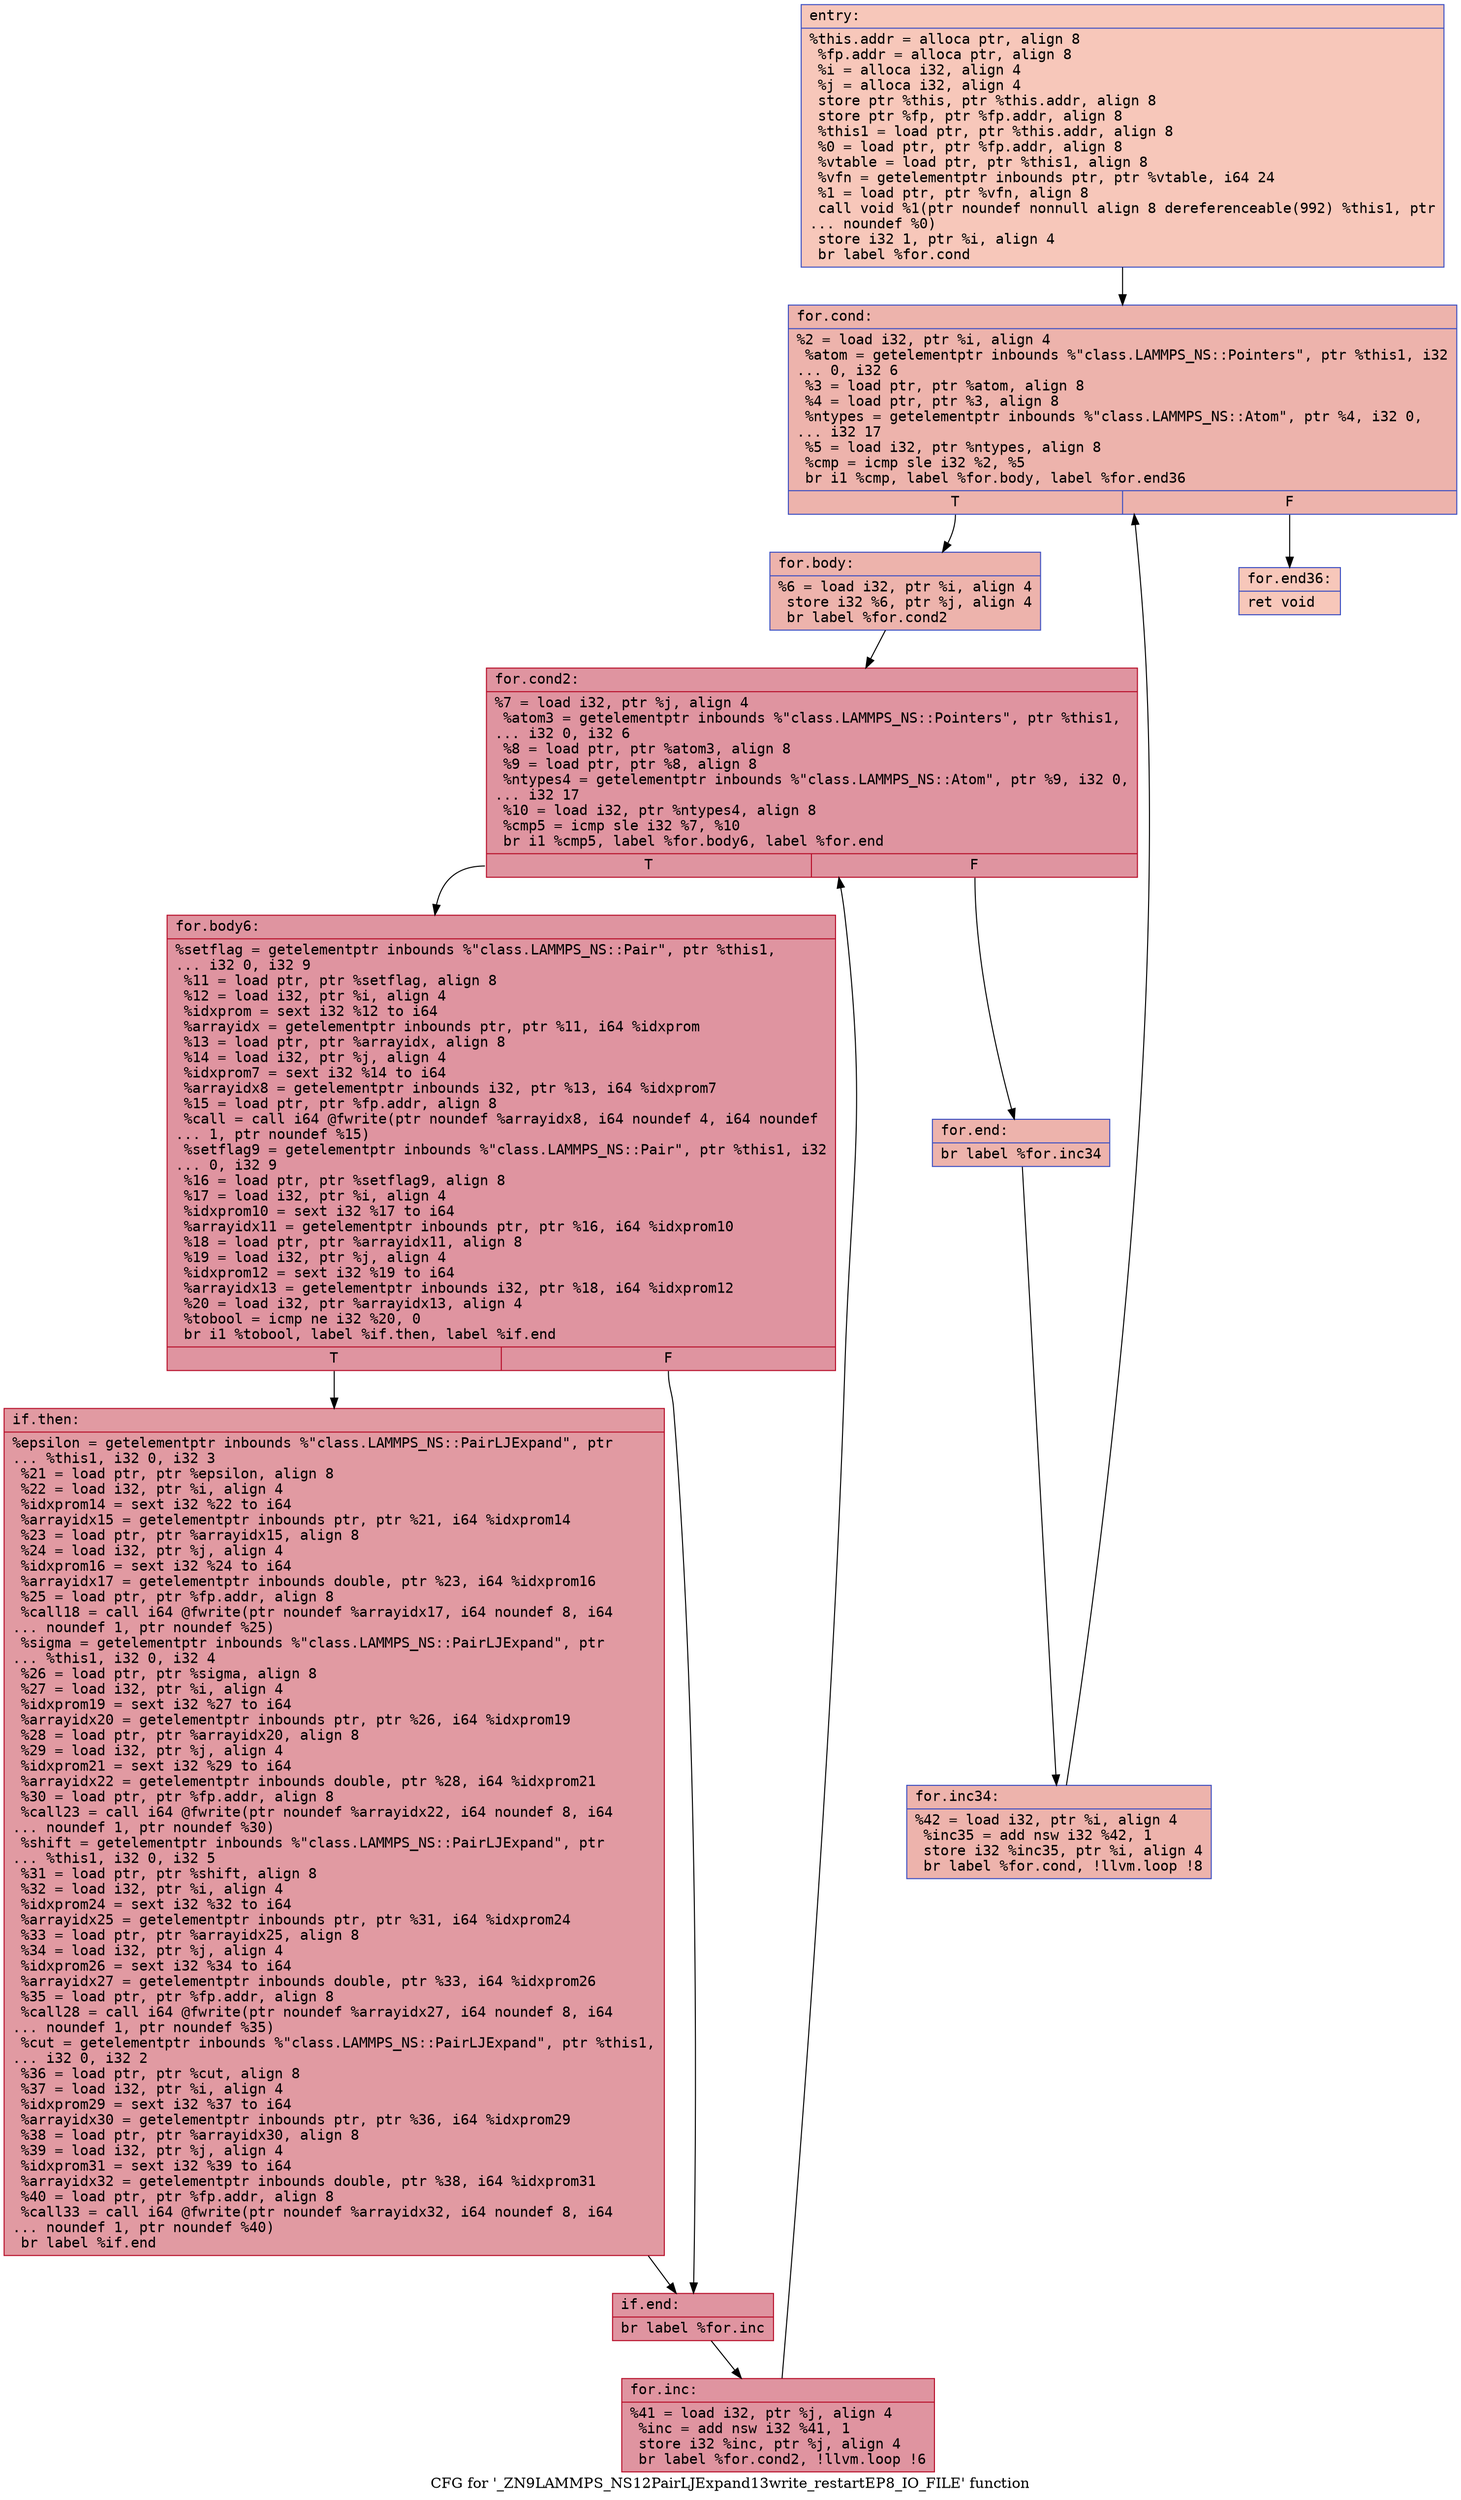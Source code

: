 digraph "CFG for '_ZN9LAMMPS_NS12PairLJExpand13write_restartEP8_IO_FILE' function" {
	label="CFG for '_ZN9LAMMPS_NS12PairLJExpand13write_restartEP8_IO_FILE' function";

	Node0x55d88da1ffa0 [shape=record,color="#3d50c3ff", style=filled, fillcolor="#ec7f6370" fontname="Courier",label="{entry:\l|  %this.addr = alloca ptr, align 8\l  %fp.addr = alloca ptr, align 8\l  %i = alloca i32, align 4\l  %j = alloca i32, align 4\l  store ptr %this, ptr %this.addr, align 8\l  store ptr %fp, ptr %fp.addr, align 8\l  %this1 = load ptr, ptr %this.addr, align 8\l  %0 = load ptr, ptr %fp.addr, align 8\l  %vtable = load ptr, ptr %this1, align 8\l  %vfn = getelementptr inbounds ptr, ptr %vtable, i64 24\l  %1 = load ptr, ptr %vfn, align 8\l  call void %1(ptr noundef nonnull align 8 dereferenceable(992) %this1, ptr\l... noundef %0)\l  store i32 1, ptr %i, align 4\l  br label %for.cond\l}"];
	Node0x55d88da1ffa0 -> Node0x55d88da206c0[tooltip="entry -> for.cond\nProbability 100.00%" ];
	Node0x55d88da206c0 [shape=record,color="#3d50c3ff", style=filled, fillcolor="#d6524470" fontname="Courier",label="{for.cond:\l|  %2 = load i32, ptr %i, align 4\l  %atom = getelementptr inbounds %\"class.LAMMPS_NS::Pointers\", ptr %this1, i32\l... 0, i32 6\l  %3 = load ptr, ptr %atom, align 8\l  %4 = load ptr, ptr %3, align 8\l  %ntypes = getelementptr inbounds %\"class.LAMMPS_NS::Atom\", ptr %4, i32 0,\l... i32 17\l  %5 = load i32, ptr %ntypes, align 8\l  %cmp = icmp sle i32 %2, %5\l  br i1 %cmp, label %for.body, label %for.end36\l|{<s0>T|<s1>F}}"];
	Node0x55d88da206c0:s0 -> Node0x55d88da20d80[tooltip="for.cond -> for.body\nProbability 96.88%" ];
	Node0x55d88da206c0:s1 -> Node0x55d88da20e00[tooltip="for.cond -> for.end36\nProbability 3.12%" ];
	Node0x55d88da20d80 [shape=record,color="#3d50c3ff", style=filled, fillcolor="#d6524470" fontname="Courier",label="{for.body:\l|  %6 = load i32, ptr %i, align 4\l  store i32 %6, ptr %j, align 4\l  br label %for.cond2\l}"];
	Node0x55d88da20d80 -> Node0x55d88da21050[tooltip="for.body -> for.cond2\nProbability 100.00%" ];
	Node0x55d88da21050 [shape=record,color="#b70d28ff", style=filled, fillcolor="#b70d2870" fontname="Courier",label="{for.cond2:\l|  %7 = load i32, ptr %j, align 4\l  %atom3 = getelementptr inbounds %\"class.LAMMPS_NS::Pointers\", ptr %this1,\l... i32 0, i32 6\l  %8 = load ptr, ptr %atom3, align 8\l  %9 = load ptr, ptr %8, align 8\l  %ntypes4 = getelementptr inbounds %\"class.LAMMPS_NS::Atom\", ptr %9, i32 0,\l... i32 17\l  %10 = load i32, ptr %ntypes4, align 8\l  %cmp5 = icmp sle i32 %7, %10\l  br i1 %cmp5, label %for.body6, label %for.end\l|{<s0>T|<s1>F}}"];
	Node0x55d88da21050:s0 -> Node0x55d88da2fe40[tooltip="for.cond2 -> for.body6\nProbability 96.88%" ];
	Node0x55d88da21050:s1 -> Node0x55d88da2fec0[tooltip="for.cond2 -> for.end\nProbability 3.12%" ];
	Node0x55d88da2fe40 [shape=record,color="#b70d28ff", style=filled, fillcolor="#b70d2870" fontname="Courier",label="{for.body6:\l|  %setflag = getelementptr inbounds %\"class.LAMMPS_NS::Pair\", ptr %this1,\l... i32 0, i32 9\l  %11 = load ptr, ptr %setflag, align 8\l  %12 = load i32, ptr %i, align 4\l  %idxprom = sext i32 %12 to i64\l  %arrayidx = getelementptr inbounds ptr, ptr %11, i64 %idxprom\l  %13 = load ptr, ptr %arrayidx, align 8\l  %14 = load i32, ptr %j, align 4\l  %idxprom7 = sext i32 %14 to i64\l  %arrayidx8 = getelementptr inbounds i32, ptr %13, i64 %idxprom7\l  %15 = load ptr, ptr %fp.addr, align 8\l  %call = call i64 @fwrite(ptr noundef %arrayidx8, i64 noundef 4, i64 noundef\l... 1, ptr noundef %15)\l  %setflag9 = getelementptr inbounds %\"class.LAMMPS_NS::Pair\", ptr %this1, i32\l... 0, i32 9\l  %16 = load ptr, ptr %setflag9, align 8\l  %17 = load i32, ptr %i, align 4\l  %idxprom10 = sext i32 %17 to i64\l  %arrayidx11 = getelementptr inbounds ptr, ptr %16, i64 %idxprom10\l  %18 = load ptr, ptr %arrayidx11, align 8\l  %19 = load i32, ptr %j, align 4\l  %idxprom12 = sext i32 %19 to i64\l  %arrayidx13 = getelementptr inbounds i32, ptr %18, i64 %idxprom12\l  %20 = load i32, ptr %arrayidx13, align 4\l  %tobool = icmp ne i32 %20, 0\l  br i1 %tobool, label %if.then, label %if.end\l|{<s0>T|<s1>F}}"];
	Node0x55d88da2fe40:s0 -> Node0x55d88da31080[tooltip="for.body6 -> if.then\nProbability 62.50%" ];
	Node0x55d88da2fe40:s1 -> Node0x55d88da310f0[tooltip="for.body6 -> if.end\nProbability 37.50%" ];
	Node0x55d88da31080 [shape=record,color="#b70d28ff", style=filled, fillcolor="#bb1b2c70" fontname="Courier",label="{if.then:\l|  %epsilon = getelementptr inbounds %\"class.LAMMPS_NS::PairLJExpand\", ptr\l... %this1, i32 0, i32 3\l  %21 = load ptr, ptr %epsilon, align 8\l  %22 = load i32, ptr %i, align 4\l  %idxprom14 = sext i32 %22 to i64\l  %arrayidx15 = getelementptr inbounds ptr, ptr %21, i64 %idxprom14\l  %23 = load ptr, ptr %arrayidx15, align 8\l  %24 = load i32, ptr %j, align 4\l  %idxprom16 = sext i32 %24 to i64\l  %arrayidx17 = getelementptr inbounds double, ptr %23, i64 %idxprom16\l  %25 = load ptr, ptr %fp.addr, align 8\l  %call18 = call i64 @fwrite(ptr noundef %arrayidx17, i64 noundef 8, i64\l... noundef 1, ptr noundef %25)\l  %sigma = getelementptr inbounds %\"class.LAMMPS_NS::PairLJExpand\", ptr\l... %this1, i32 0, i32 4\l  %26 = load ptr, ptr %sigma, align 8\l  %27 = load i32, ptr %i, align 4\l  %idxprom19 = sext i32 %27 to i64\l  %arrayidx20 = getelementptr inbounds ptr, ptr %26, i64 %idxprom19\l  %28 = load ptr, ptr %arrayidx20, align 8\l  %29 = load i32, ptr %j, align 4\l  %idxprom21 = sext i32 %29 to i64\l  %arrayidx22 = getelementptr inbounds double, ptr %28, i64 %idxprom21\l  %30 = load ptr, ptr %fp.addr, align 8\l  %call23 = call i64 @fwrite(ptr noundef %arrayidx22, i64 noundef 8, i64\l... noundef 1, ptr noundef %30)\l  %shift = getelementptr inbounds %\"class.LAMMPS_NS::PairLJExpand\", ptr\l... %this1, i32 0, i32 5\l  %31 = load ptr, ptr %shift, align 8\l  %32 = load i32, ptr %i, align 4\l  %idxprom24 = sext i32 %32 to i64\l  %arrayidx25 = getelementptr inbounds ptr, ptr %31, i64 %idxprom24\l  %33 = load ptr, ptr %arrayidx25, align 8\l  %34 = load i32, ptr %j, align 4\l  %idxprom26 = sext i32 %34 to i64\l  %arrayidx27 = getelementptr inbounds double, ptr %33, i64 %idxprom26\l  %35 = load ptr, ptr %fp.addr, align 8\l  %call28 = call i64 @fwrite(ptr noundef %arrayidx27, i64 noundef 8, i64\l... noundef 1, ptr noundef %35)\l  %cut = getelementptr inbounds %\"class.LAMMPS_NS::PairLJExpand\", ptr %this1,\l... i32 0, i32 2\l  %36 = load ptr, ptr %cut, align 8\l  %37 = load i32, ptr %i, align 4\l  %idxprom29 = sext i32 %37 to i64\l  %arrayidx30 = getelementptr inbounds ptr, ptr %36, i64 %idxprom29\l  %38 = load ptr, ptr %arrayidx30, align 8\l  %39 = load i32, ptr %j, align 4\l  %idxprom31 = sext i32 %39 to i64\l  %arrayidx32 = getelementptr inbounds double, ptr %38, i64 %idxprom31\l  %40 = load ptr, ptr %fp.addr, align 8\l  %call33 = call i64 @fwrite(ptr noundef %arrayidx32, i64 noundef 8, i64\l... noundef 1, ptr noundef %40)\l  br label %if.end\l}"];
	Node0x55d88da31080 -> Node0x55d88da310f0[tooltip="if.then -> if.end\nProbability 100.00%" ];
	Node0x55d88da310f0 [shape=record,color="#b70d28ff", style=filled, fillcolor="#b70d2870" fontname="Courier",label="{if.end:\l|  br label %for.inc\l}"];
	Node0x55d88da310f0 -> Node0x55d88da33490[tooltip="if.end -> for.inc\nProbability 100.00%" ];
	Node0x55d88da33490 [shape=record,color="#b70d28ff", style=filled, fillcolor="#b70d2870" fontname="Courier",label="{for.inc:\l|  %41 = load i32, ptr %j, align 4\l  %inc = add nsw i32 %41, 1\l  store i32 %inc, ptr %j, align 4\l  br label %for.cond2, !llvm.loop !6\l}"];
	Node0x55d88da33490 -> Node0x55d88da21050[tooltip="for.inc -> for.cond2\nProbability 100.00%" ];
	Node0x55d88da2fec0 [shape=record,color="#3d50c3ff", style=filled, fillcolor="#d6524470" fontname="Courier",label="{for.end:\l|  br label %for.inc34\l}"];
	Node0x55d88da2fec0 -> Node0x55d88da33860[tooltip="for.end -> for.inc34\nProbability 100.00%" ];
	Node0x55d88da33860 [shape=record,color="#3d50c3ff", style=filled, fillcolor="#d6524470" fontname="Courier",label="{for.inc34:\l|  %42 = load i32, ptr %i, align 4\l  %inc35 = add nsw i32 %42, 1\l  store i32 %inc35, ptr %i, align 4\l  br label %for.cond, !llvm.loop !8\l}"];
	Node0x55d88da33860 -> Node0x55d88da206c0[tooltip="for.inc34 -> for.cond\nProbability 100.00%" ];
	Node0x55d88da20e00 [shape=record,color="#3d50c3ff", style=filled, fillcolor="#ec7f6370" fontname="Courier",label="{for.end36:\l|  ret void\l}"];
}
